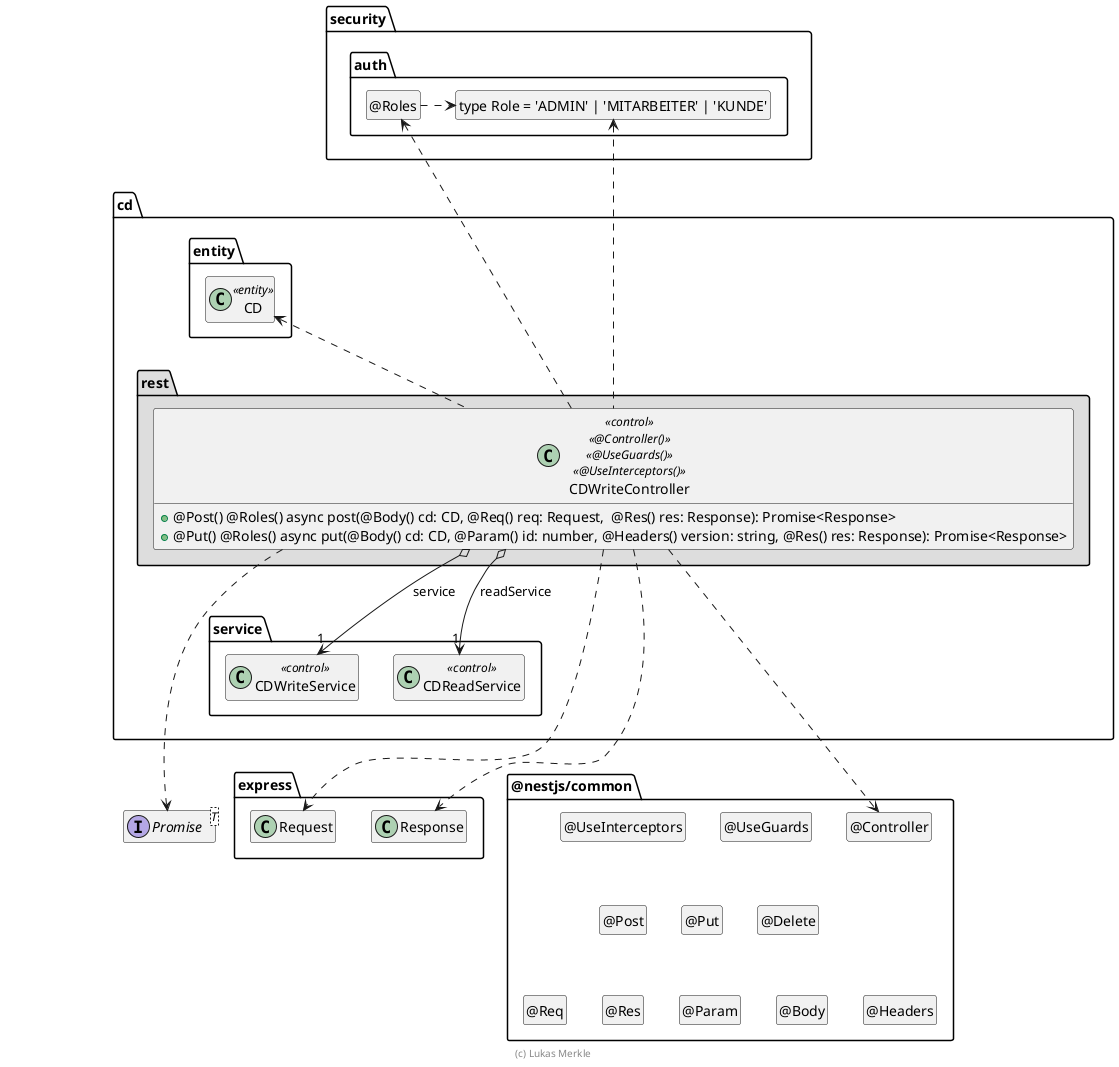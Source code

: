 @startuml Controller-Klasse

interface Promise<T>

package @nestjs/common {
  class "@Controller" as Controller
  hide Controller circle

  class "@UseGuards" as UseGuards
  hide UseGuards circle

  class "@UseInterceptors" as UseInterceptors
  hide UseInterceptors circle

  class "@Post" as Post
  hide Post circle

  class "@Put" as Put
  hide Put circle

  class "@Delete" as Delete
  hide Delete circle

  class "@Req" as Req
  hide Req circle

  class "@Res" as Res
  hide Res circle

  class "@Param" as Param
  hide Param circle

  class "@Body" as Body
  hide Body circle

  class "@Headers" as Headers
  hide Headers circle

  UseInterceptors .[hidden].> Post
  UseInterceptors .[hidden].> Put
  UseInterceptors .[hidden].> Delete

  Post .[hidden].> Req
  Post .[hidden].> Res
  Post .[hidden].> Param
  Post .[hidden].> Body
  Post .[hidden].> Headers
}

package express {
  class Request
  class Response

  Response .right[hidden].> Controller
}

package security.auth {
  class "type Role = 'ADMIN' | 'MITARBEITER' | 'KUNDE'" as Role
  hide Role circle

  class "@Roles" as Roles
  hide Roles circle

  Roles .right.> Role
}

package cd {
  package entity #FFFFFF {
    class CD <<entity>>

    CD .[hidden].> Promise
    CD .[hidden].> Request
  }

  package service {
    class CDWriteService << control >>
    class CDReadService << control >>
  }

  package rest #DDDDDD {
    class CDWriteController << control >> << @Controller() >> << @UseGuards() >> << @UseInterceptors() >> {
      + @Post() @Roles() async post(@Body() cd: CD, @Req() req: Request,  @Res() res: Response): Promise<Response>
      + @Put() @Roles() async put(@Body() cd: CD, @Param() id: number, @Headers() version: string, @Res() res: Response): Promise<Response>
    }

    CDWriteController o--> "1" CDWriteService : service
    CDWriteController o--> "1" CDReadService : readService
    CDWriteController ..up> CD

    CDWriteController ..> Controller

    CDWriteController .up.> Roles
    CDWriteController .up.> Role

    CDWriteController ..> Request
    CDWriteController ..> Response
    CDWriteController ..> Promise

    CD .up[hidden].> Roles
    CDWriteService .[hidden].> Request
    CDWriteService .[hidden].> Promise
  }
}

hide empty members

footer (c) Lukas Merkle

@enduml
